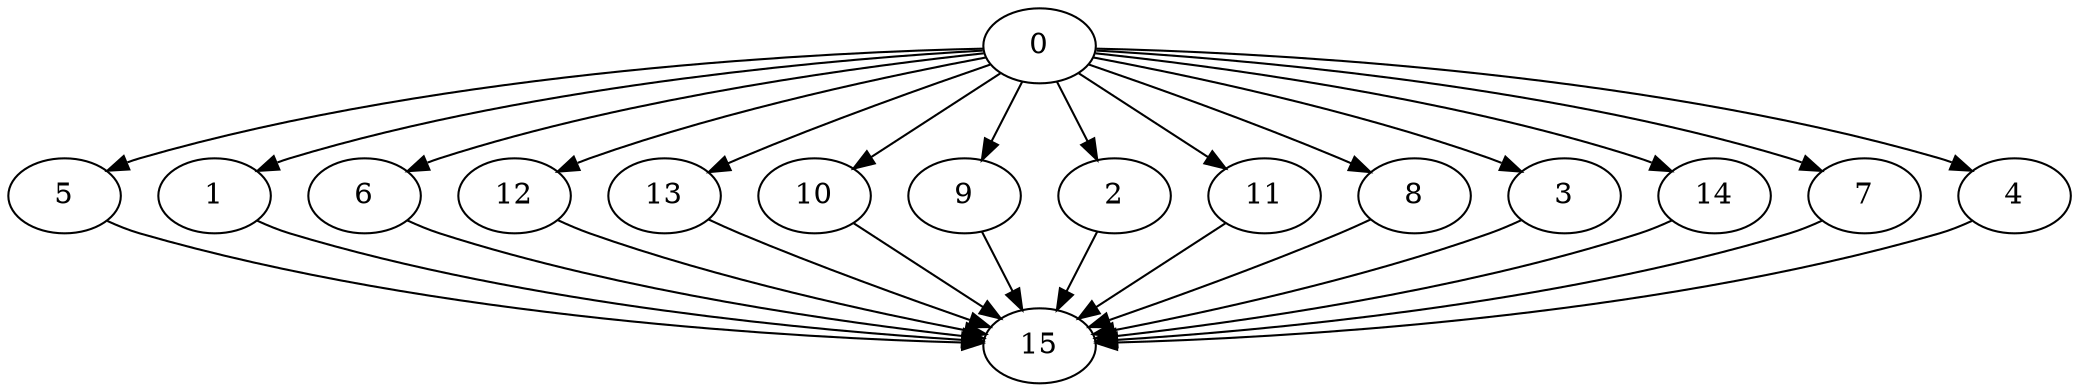digraph "Fork_Join_Nodes_16_CCR_0.10_WeightType_Random#7_Homogeneous-4" {
0 [Weight=73];
5 [Weight=183];
1 [Weight=183];
6 [Weight=183];
12 [Weight=183];
13 [Weight=165];
10 [Weight=165];
9 [Weight=147];
2 [Weight=128];
11 [Weight=128];
8 [Weight=92];
3 [Weight=73];
14 [Weight=37];
7 [Weight=37];
4 [Weight=37];
15 [Weight=37];
0 -> 10 [Weight=6];
4 -> 15 [Weight=3];
0 -> 14 [Weight=9];
0 -> 1 [Weight=7];
0 -> 6 [Weight=8];
0 -> 4 [Weight=2];
0 -> 2 [Weight=10];
0 -> 13 [Weight=7];
0 -> 12 [Weight=6];
0 -> 8 [Weight=2];
14 -> 15 [Weight=5];
9 -> 15 [Weight=10];
0 -> 5 [Weight=7];
1 -> 15 [Weight=9];
0 -> 11 [Weight=7];
10 -> 15 [Weight=8];
0 -> 9 [Weight=8];
7 -> 15 [Weight=4];
12 -> 15 [Weight=4];
2 -> 15 [Weight=7];
8 -> 15 [Weight=6];
0 -> 7 [Weight=10];
0 -> 3 [Weight=5];
6 -> 15 [Weight=9];
3 -> 15 [Weight=5];
11 -> 15 [Weight=2];
5 -> 15 [Weight=10];
13 -> 15 [Weight=9];
}
